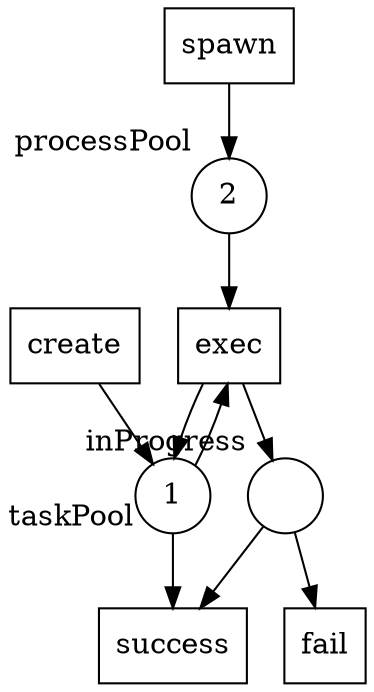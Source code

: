 digraph G {
subgraph place {
node [shape=circle, width=.5];
"processPool" [label="2", xlabel="processPool"];
"inProgress" [label="", xlabel="inProgress"];
"taskPool" [label="1", xlabel="taskPool"];
}
subgraph transitions {
node [shape=rect, width=.5, height=.5];
"exec";
"fail";
"create";
"spawn";
"success";
}
"taskPool" -> "exec";
"processPool" -> "exec";
"exec" -> "taskPool";
"exec" -> "inProgress";
"inProgress" -> "fail";
"create" -> "taskPool";
"spawn" -> "processPool";
"taskPool" -> "success";
"inProgress" -> "success";
}

